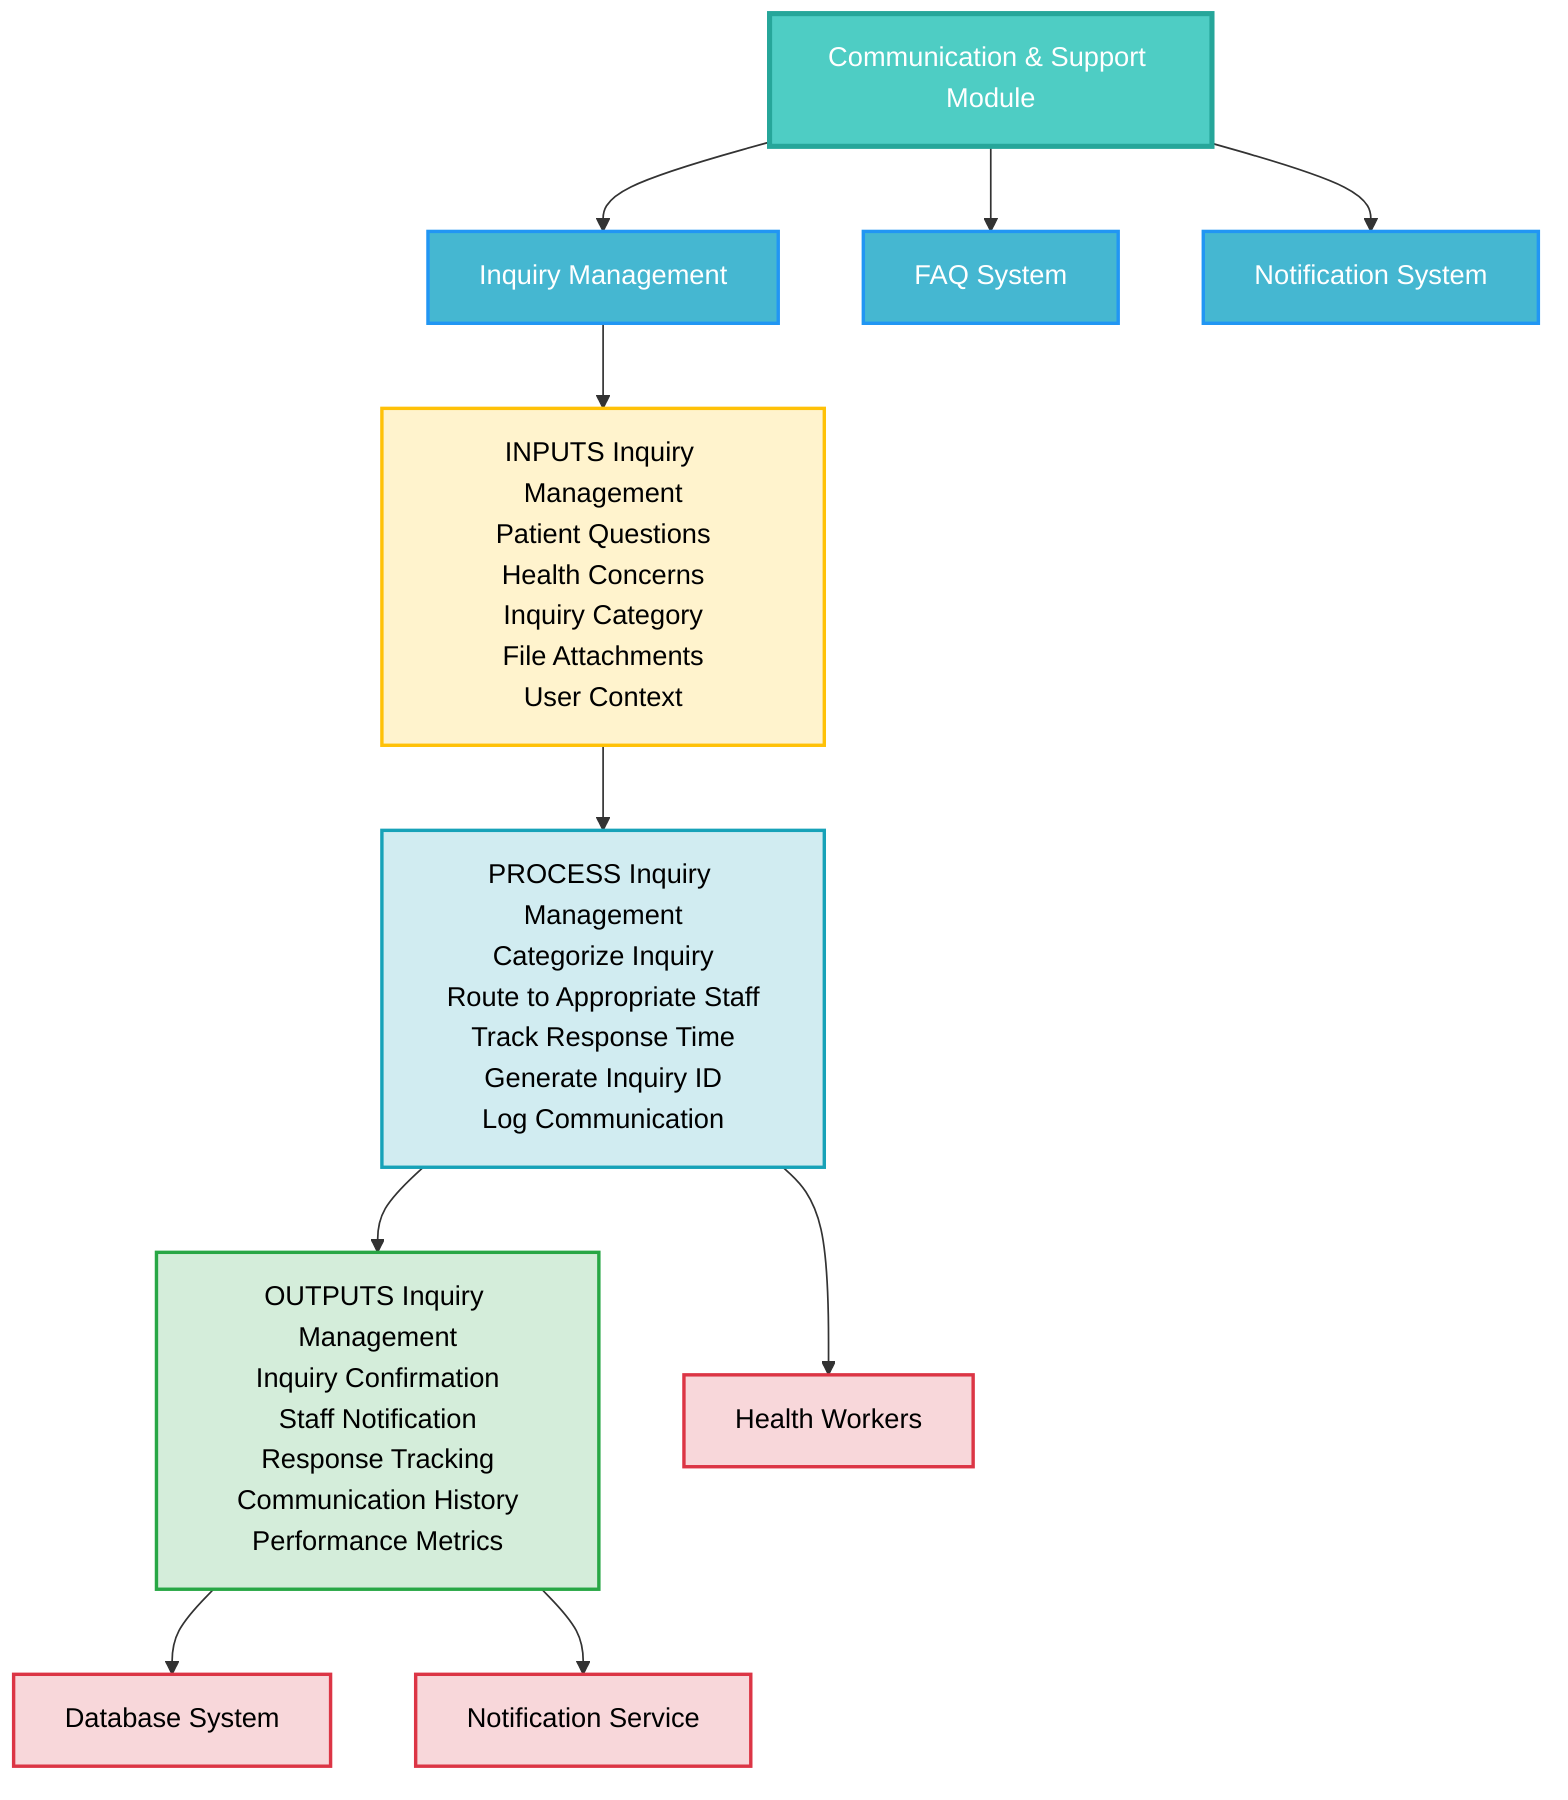 graph TD
    %% ========================================
    %% COMMUNICATION MODULE HIPO
    %% Inquiry Management IPO Detail
    %% ========================================
    
    %% MODULE HEADER
    CommMod[Communication & Support Module]
    
    %% SUBMODULES
    InquiryMgmt[Inquiry Management]
    FAQSystem[FAQ System]
    NotificationSys[Notification System]
    
    %% INQUIRY MANAGEMENT IPO FLOW
    InqInput[INPUTS Inquiry Management<br/>Patient Questions<br/>Health Concerns<br/>Inquiry Category<br/>File Attachments<br/>User Context]
    
    InqProcess[PROCESS Inquiry Management<br/>Categorize Inquiry<br/>Route to Appropriate Staff<br/>Track Response Time<br/>Generate Inquiry ID<br/>Log Communication]
    
    InqOutput[OUTPUTS Inquiry Management<br/>Inquiry Confirmation<br/>Staff Notification<br/>Response Tracking<br/>Communication History<br/>Performance Metrics]
    
    %% HIERARCHY
    CommMod --> InquiryMgmt
    CommMod --> FAQSystem
    CommMod --> NotificationSys
    
    %% IPO FLOW
    InquiryMgmt --> InqInput
    InqInput --> InqProcess
    InqProcess --> InqOutput
    
    %% EXTERNAL CONNECTIONS
    HealthWorkers[Health Workers]
    DatabaseSystem[Database System]
    NotificationService[Notification Service]
    
    InqProcess --> HealthWorkers
    InqOutput --> DatabaseSystem
    InqOutput --> NotificationService
    
    %% STYLING
    classDef moduleLevel fill:#4ecdc4,stroke:#26a69a,stroke-width:3px,color:#fff
    classDef submoduleLevel fill:#45b7d1,stroke:#2196f3,stroke-width:2px,color:#fff
    classDef inputStyle fill:#fff3cd,stroke:#ffc107,stroke-width:2px,color:#000
    classDef processStyle fill:#d1ecf1,stroke:#17a2b8,stroke-width:2px,color:#000
    classDef outputStyle fill:#d4edda,stroke:#28a745,stroke-width:2px,color:#000
    classDef externalStyle fill:#f8d7da,stroke:#dc3545,stroke-width:2px,color:#000
    
    %% APPLY STYLES
    class CommMod moduleLevel
    class InquiryMgmt,FAQSystem,NotificationSys submoduleLevel
    class InqInput inputStyle
    class InqProcess processStyle
    class InqOutput outputStyle
    class HealthWorkers,DatabaseSystem,NotificationService externalStyle